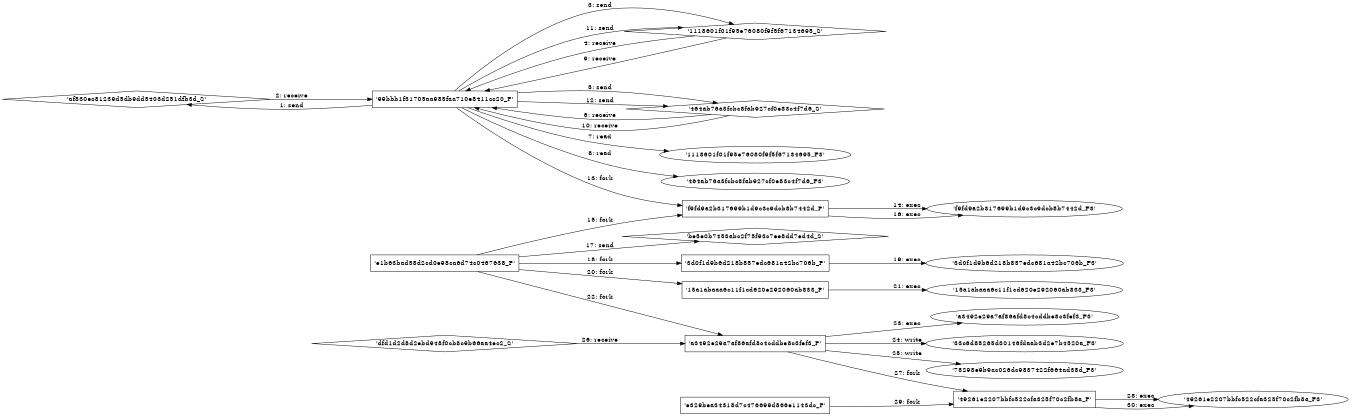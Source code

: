 digraph "D:\Learning\Paper\apt\基于CTI的攻击预警\Dataset\攻击图\ASGfromALLCTI\Threat Round-up for the Week of Mar 6 - Mar 10.dot" {
rankdir="LR"
size="9"
fixedsize="false"
splines="true"
nodesep=0.3
ranksep=0
fontsize=10
overlap="scalexy"
engine= "neato"
	"'af830ec81239d5db9dd5403d251dfb3d_S'" [node_type=Socket shape=diamond]
	"'99bbb1f31705aa985faa710e8411cc20_P'" [node_type=Process shape=box]
	"'99bbb1f31705aa985faa710e8411cc20_P'" -> "'af830ec81239d5db9dd5403d251dfb3d_S'" [label="1: send"]
	"'af830ec81239d5db9dd5403d251dfb3d_S'" -> "'99bbb1f31705aa985faa710e8411cc20_P'" [label="2: receive"]
	"'1118601f01f95e76080f9f5f67134695_S'" [node_type=Socket shape=diamond]
	"'99bbb1f31705aa985faa710e8411cc20_P'" [node_type=Process shape=box]
	"'99bbb1f31705aa985faa710e8411cc20_P'" -> "'1118601f01f95e76080f9f5f67134695_S'" [label="3: send"]
	"'1118601f01f95e76080f9f5f67134695_S'" -> "'99bbb1f31705aa985faa710e8411cc20_P'" [label="4: receive"]
	"'464ab76a3fcbc8fab927cf0e83c4f7d6_S'" [node_type=Socket shape=diamond]
	"'99bbb1f31705aa985faa710e8411cc20_P'" [node_type=Process shape=box]
	"'99bbb1f31705aa985faa710e8411cc20_P'" -> "'464ab76a3fcbc8fab927cf0e83c4f7d6_S'" [label="5: send"]
	"'464ab76a3fcbc8fab927cf0e83c4f7d6_S'" -> "'99bbb1f31705aa985faa710e8411cc20_P'" [label="6: receive"]
	"'1118601f01f95e76080f9f5f67134695_F3'" [node_type=file shape=ellipse]
	"'99bbb1f31705aa985faa710e8411cc20_P'" [node_type=Process shape=box]
	"'99bbb1f31705aa985faa710e8411cc20_P'" -> "'1118601f01f95e76080f9f5f67134695_F3'" [label="7: read"]
	"'464ab76a3fcbc8fab927cf0e83c4f7d6_F3'" [node_type=file shape=ellipse]
	"'99bbb1f31705aa985faa710e8411cc20_P'" [node_type=Process shape=box]
	"'99bbb1f31705aa985faa710e8411cc20_P'" -> "'464ab76a3fcbc8fab927cf0e83c4f7d6_F3'" [label="8: read"]
	"'99bbb1f31705aa985faa710e8411cc20_P'" [node_type=Process shape=box]
	"'1118601f01f95e76080f9f5f67134695_S'" [node_type=Socket shape=diamond]
	"'1118601f01f95e76080f9f5f67134695_S'" -> "'99bbb1f31705aa985faa710e8411cc20_P'" [label="9: receive"]
	"'99bbb1f31705aa985faa710e8411cc20_P'" [node_type=Process shape=box]
	"'464ab76a3fcbc8fab927cf0e83c4f7d6_S'" [node_type=Socket shape=diamond]
	"'464ab76a3fcbc8fab927cf0e83c4f7d6_S'" -> "'99bbb1f31705aa985faa710e8411cc20_P'" [label="10: receive"]
	"'1118601f01f95e76080f9f5f67134695_S'" [node_type=Socket shape=diamond]
	"'99bbb1f31705aa985faa710e8411cc20_P'" [node_type=Process shape=box]
	"'99bbb1f31705aa985faa710e8411cc20_P'" -> "'1118601f01f95e76080f9f5f67134695_S'" [label="11: send"]
	"'464ab76a3fcbc8fab927cf0e83c4f7d6_S'" [node_type=Socket shape=diamond]
	"'99bbb1f31705aa985faa710e8411cc20_P'" [node_type=Process shape=box]
	"'99bbb1f31705aa985faa710e8411cc20_P'" -> "'464ab76a3fcbc8fab927cf0e83c4f7d6_S'" [label="12: send"]
	"'99bbb1f31705aa985faa710e8411cc20_P'" [node_type=Process shape=box]
	"'f9fd9a2b317699b1d9c3c9dcb8b7442d_P'" [node_type=Process shape=box]
	"'99bbb1f31705aa985faa710e8411cc20_P'" -> "'f9fd9a2b317699b1d9c3c9dcb8b7442d_P'" [label="13: fork"]
	"'f9fd9a2b317699b1d9c3c9dcb8b7442d_P'" [node_type=Process shape=box]
	"'f9fd9a2b317699b1d9c3c9dcb8b7442d_F3'" [node_type=File shape=ellipse]
	"'f9fd9a2b317699b1d9c3c9dcb8b7442d_P'" -> "'f9fd9a2b317699b1d9c3c9dcb8b7442d_F3'" [label="14: exec"]
	"'e1b63bad58d2cd0e98ca6d74c0467638_P'" [node_type=Process shape=box]
	"'f9fd9a2b317699b1d9c3c9dcb8b7442d_P'" [node_type=Process shape=box]
	"'e1b63bad58d2cd0e98ca6d74c0467638_P'" -> "'f9fd9a2b317699b1d9c3c9dcb8b7442d_P'" [label="15: fork"]
	"'f9fd9a2b317699b1d9c3c9dcb8b7442d_P'" [node_type=Process shape=box]
	"'f9fd9a2b317699b1d9c3c9dcb8b7442d_F3'" [node_type=File shape=ellipse]
	"'f9fd9a2b317699b1d9c3c9dcb8b7442d_P'" -> "'f9fd9a2b317699b1d9c3c9dcb8b7442d_F3'" [label="16: exec"]
	"'be5e0b7453abc2f75f93c7ee8dd7ed4d_S'" [node_type=Socket shape=diamond]
	"'e1b63bad58d2cd0e98ca6d74c0467638_P'" [node_type=Process shape=box]
	"'e1b63bad58d2cd0e98ca6d74c0467638_P'" -> "'be5e0b7453abc2f75f93c7ee8dd7ed4d_S'" [label="17: send"]
	"'e1b63bad58d2cd0e98ca6d74c0467638_P'" [node_type=Process shape=box]
	"'3d0f1d9b6d218b857edc681a42bc706b_P'" [node_type=Process shape=box]
	"'e1b63bad58d2cd0e98ca6d74c0467638_P'" -> "'3d0f1d9b6d218b857edc681a42bc706b_P'" [label="18: fork"]
	"'3d0f1d9b6d218b857edc681a42bc706b_P'" [node_type=Process shape=box]
	"'3d0f1d9b6d218b857edc681a42bc706b_F3'" [node_type=File shape=ellipse]
	"'3d0f1d9b6d218b857edc681a42bc706b_P'" -> "'3d0f1d9b6d218b857edc681a42bc706b_F3'" [label="19: exec"]
	"'e1b63bad58d2cd0e98ca6d74c0467638_P'" [node_type=Process shape=box]
	"'15a1abaaa6c11f1cd620e292060ab833_P'" [node_type=Process shape=box]
	"'e1b63bad58d2cd0e98ca6d74c0467638_P'" -> "'15a1abaaa6c11f1cd620e292060ab833_P'" [label="20: fork"]
	"'15a1abaaa6c11f1cd620e292060ab833_P'" [node_type=Process shape=box]
	"'15a1abaaa6c11f1cd620e292060ab833_F3'" [node_type=File shape=ellipse]
	"'15a1abaaa6c11f1cd620e292060ab833_P'" -> "'15a1abaaa6c11f1cd620e292060ab833_F3'" [label="21: exec"]
	"'e1b63bad58d2cd0e98ca6d74c0467638_P'" [node_type=Process shape=box]
	"'a3492e29a7af86afd8c4cddbe8c3fef3_P'" [node_type=Process shape=box]
	"'e1b63bad58d2cd0e98ca6d74c0467638_P'" -> "'a3492e29a7af86afd8c4cddbe8c3fef3_P'" [label="22: fork"]
	"'a3492e29a7af86afd8c4cddbe8c3fef3_P'" [node_type=Process shape=box]
	"'a3492e29a7af86afd8c4cddbe8c3fef3_F3'" [node_type=File shape=ellipse]
	"'a3492e29a7af86afd8c4cddbe8c3fef3_P'" -> "'a3492e29a7af86afd8c4cddbe8c3fef3_F3'" [label="23: exec"]
	"'33c6d85265d30146fdaab3d2e7b4520a_F3'" [node_type=file shape=ellipse]
	"'a3492e29a7af86afd8c4cddbe8c3fef3_P'" [node_type=Process shape=box]
	"'a3492e29a7af86afd8c4cddbe8c3fef3_P'" -> "'33c6d85265d30146fdaab3d2e7b4520a_F3'" [label="24: write"]
	"'78298e9b9ac026dc9837422f664ad38d_F3'" [node_type=file shape=ellipse]
	"'a3492e29a7af86afd8c4cddbe8c3fef3_P'" [node_type=Process shape=box]
	"'a3492e29a7af86afd8c4cddbe8c3fef3_P'" -> "'78298e9b9ac026dc9837422f664ad38d_F3'" [label="25: write"]
	"'a3492e29a7af86afd8c4cddbe8c3fef3_P'" [node_type=Process shape=box]
	"'dfd1d2d8d2ebd948f0cb8c9b66aa4ec2_S'" [node_type=Socket shape=diamond]
	"'dfd1d2d8d2ebd948f0cb8c9b66aa4ec2_S'" -> "'a3492e29a7af86afd8c4cddbe8c3fef3_P'" [label="26: receive"]
	"'a3492e29a7af86afd8c4cddbe8c3fef3_P'" [node_type=Process shape=box]
	"'49261e2207bbfc522cfa325f70c2fb8a_P'" [node_type=Process shape=box]
	"'a3492e29a7af86afd8c4cddbe8c3fef3_P'" -> "'49261e2207bbfc522cfa325f70c2fb8a_P'" [label="27: fork"]
	"'49261e2207bbfc522cfa325f70c2fb8a_P'" [node_type=Process shape=box]
	"'49261e2207bbfc522cfa325f70c2fb8a_F3'" [node_type=File shape=ellipse]
	"'49261e2207bbfc522cfa325f70c2fb8a_P'" -> "'49261e2207bbfc522cfa325f70c2fb8a_F3'" [label="28: exec"]
	"'e329bea34318d7c476699d866e1143dc_P'" [node_type=Process shape=box]
	"'49261e2207bbfc522cfa325f70c2fb8a_P'" [node_type=Process shape=box]
	"'e329bea34318d7c476699d866e1143dc_P'" -> "'49261e2207bbfc522cfa325f70c2fb8a_P'" [label="29: fork"]
	"'49261e2207bbfc522cfa325f70c2fb8a_P'" [node_type=Process shape=box]
	"'49261e2207bbfc522cfa325f70c2fb8a_F3'" [node_type=File shape=ellipse]
	"'49261e2207bbfc522cfa325f70c2fb8a_P'" -> "'49261e2207bbfc522cfa325f70c2fb8a_F3'" [label="30: exec"]
}
